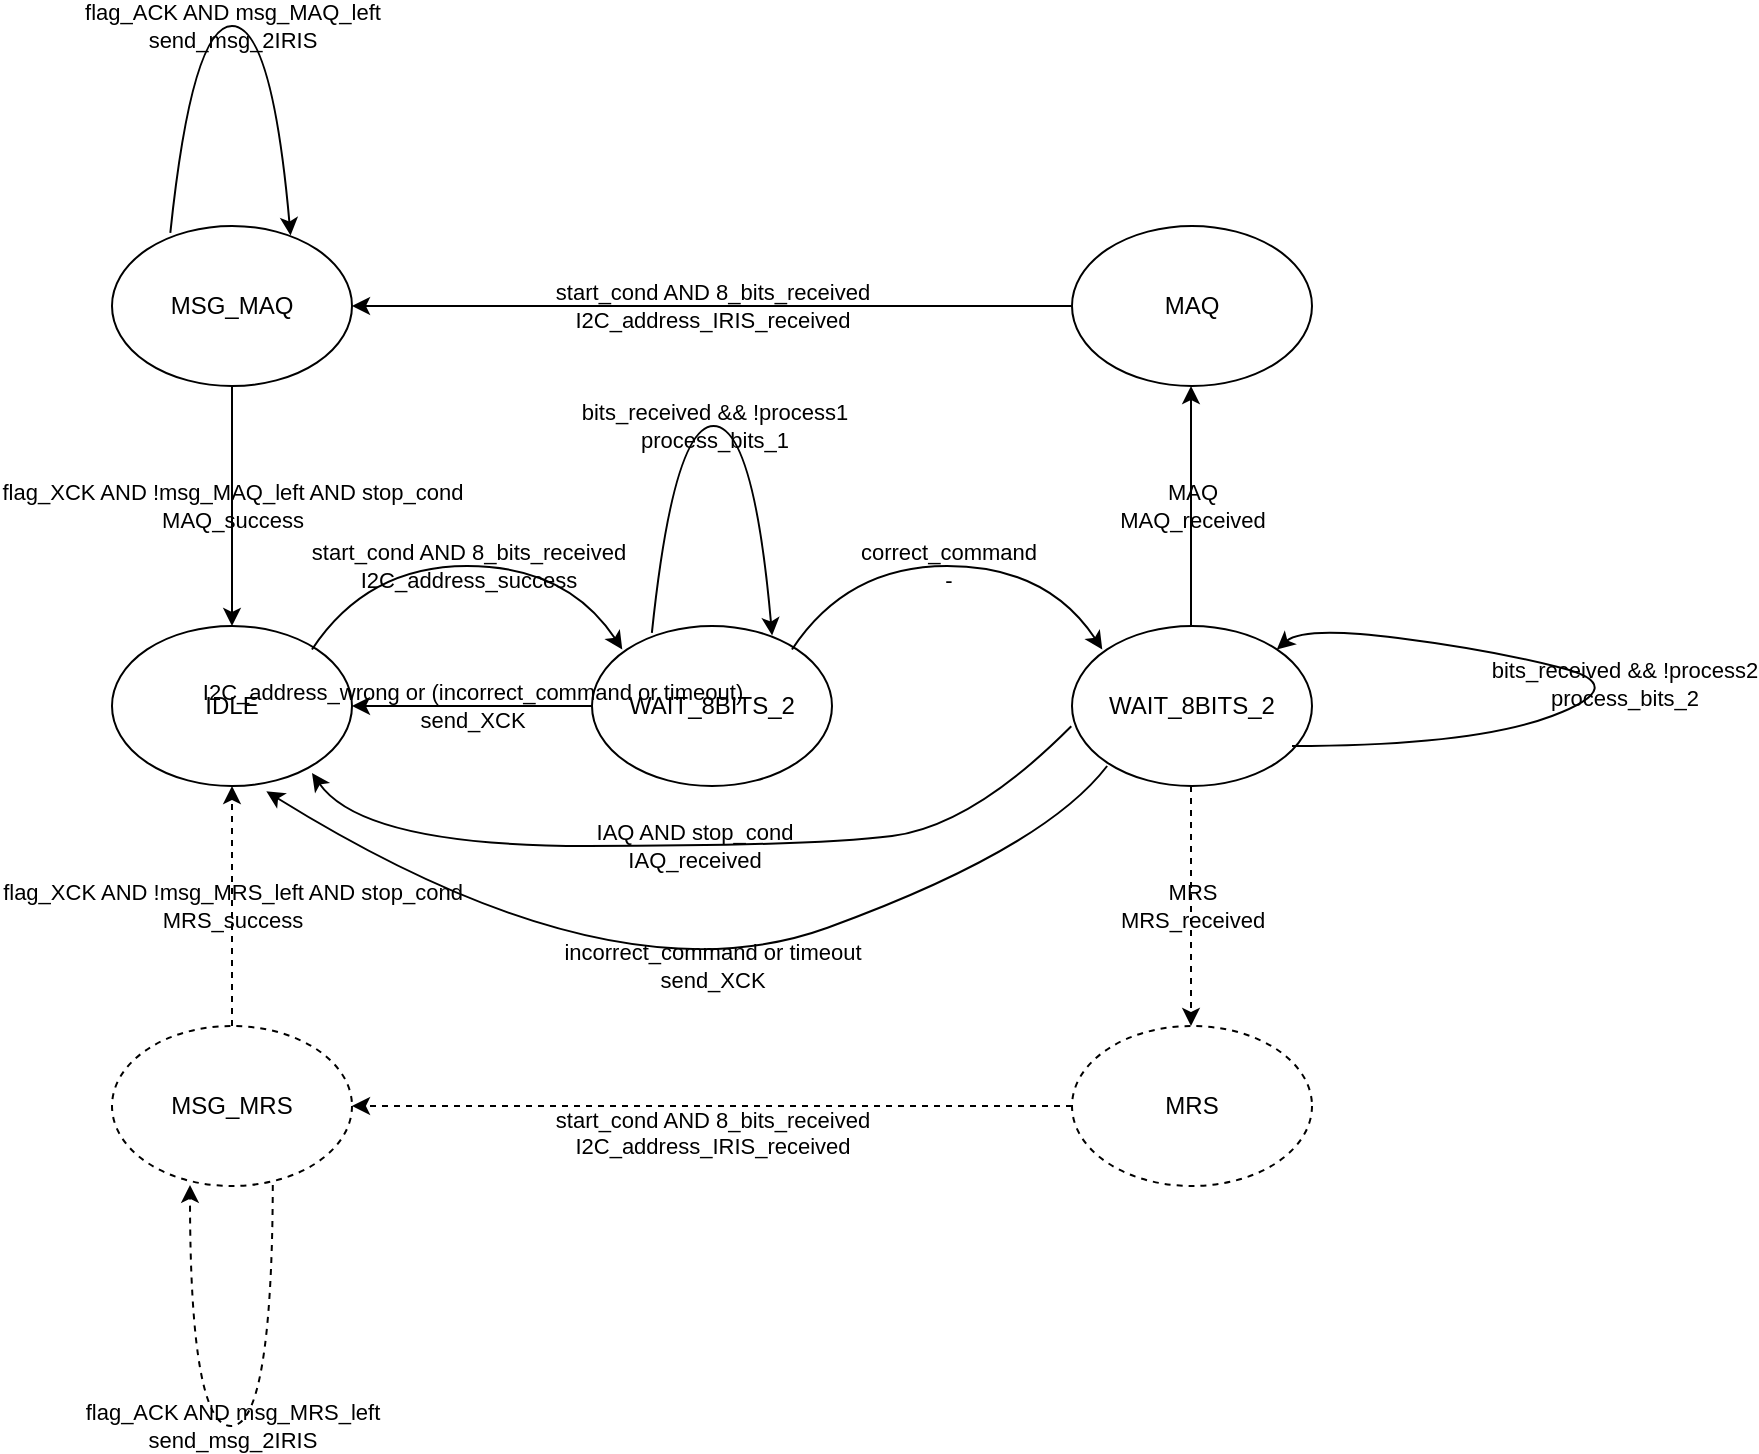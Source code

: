 <mxfile version="13.1.1" type="google"><diagram id="Qh3VmbUcxHpzGWl7ZYWk" name="Page-1"><mxGraphModel dx="920" dy="2037" grid="1" gridSize="10" guides="1" tooltips="1" connect="1" arrows="1" fold="1" page="1" pageScale="1" pageWidth="827" pageHeight="1169" math="0" shadow="0"><root><mxCell id="0"/><mxCell id="1" parent="0"/><mxCell id="HTBU2NJ4YlD91T0enc8z-2" value="IDLE" style="ellipse;whiteSpace=wrap;html=1;" parent="1" vertex="1"><mxGeometry x="440" y="200" width="120" height="80" as="geometry"/></mxCell><mxCell id="HTBU2NJ4YlD91T0enc8z-3" value="WAIT_8BITS_2" style="ellipse;whiteSpace=wrap;html=1;" parent="1" vertex="1"><mxGeometry x="680" y="200" width="120" height="80" as="geometry"/></mxCell><mxCell id="HTBU2NJ4YlD91T0enc8z-4" value="MAQ" style="ellipse;whiteSpace=wrap;html=1;" parent="1" vertex="1"><mxGeometry x="920" width="120" height="80" as="geometry"/></mxCell><mxCell id="HTBU2NJ4YlD91T0enc8z-5" value="MRS" style="ellipse;whiteSpace=wrap;html=1;dashed=1;" parent="1" vertex="1"><mxGeometry x="920" y="400" width="120" height="80" as="geometry"/></mxCell><mxCell id="HTBU2NJ4YlD91T0enc8z-8" value="start_cond AND 8_bits_received&lt;br&gt;I2C_address_success" style="curved=1;endArrow=classic;html=1;exitX=1;exitY=0;exitDx=0;exitDy=0;entryX=0;entryY=0;entryDx=0;entryDy=0;labelBackgroundColor=none;" parent="1" edge="1"><mxGeometry width="50" height="50" relative="1" as="geometry"><mxPoint x="539.996" y="211.716" as="sourcePoint"/><mxPoint x="695.144" y="211.716" as="targetPoint"/><Array as="points"><mxPoint x="567.57" y="170"/><mxPoint x="667.57" y="170"/></Array></mxGeometry></mxCell><mxCell id="HTBU2NJ4YlD91T0enc8z-9" value="IAQ AND stop_cond&lt;br&gt;IAQ_received" style="curved=1;endArrow=classic;html=1;exitX=-0.003;exitY=0.627;exitDx=0;exitDy=0;entryX=0.854;entryY=0.919;entryDx=0;entryDy=0;entryPerimeter=0;labelBackgroundColor=none;exitPerimeter=0;" parent="1" source="agIjfzacNTQ0RaLiw-fo-1" edge="1"><mxGeometry width="50" height="50" relative="1" as="geometry"><mxPoint x="692.52" y="270" as="sourcePoint"/><mxPoint x="540" y="273.52" as="targetPoint"/><Array as="points"><mxPoint x="870" y="300"/><mxPoint x="790" y="310"/><mxPoint x="565.52" y="310"/></Array></mxGeometry></mxCell><mxCell id="HTBU2NJ4YlD91T0enc8z-14" value="MSG_MAQ" style="ellipse;whiteSpace=wrap;html=1;" parent="1" vertex="1"><mxGeometry x="440" width="120" height="80" as="geometry"/></mxCell><mxCell id="HTBU2NJ4YlD91T0enc8z-15" value="MSG_MRS" style="ellipse;whiteSpace=wrap;html=1;dashed=1;" parent="1" vertex="1"><mxGeometry x="440" y="400" width="120" height="80" as="geometry"/></mxCell><mxCell id="HTBU2NJ4YlD91T0enc8z-20" value="flag_XCK AND !msg_MAQ_left AND stop_cond&lt;br&gt;MAQ_success" style="endArrow=classic;html=1;exitX=0.5;exitY=1;exitDx=0;exitDy=0;entryX=0.5;entryY=0;entryDx=0;entryDy=0;labelBackgroundColor=none;" parent="1" source="HTBU2NJ4YlD91T0enc8z-14" target="HTBU2NJ4YlD91T0enc8z-2" edge="1"><mxGeometry width="50" height="50" relative="1" as="geometry"><mxPoint x="540" y="240" as="sourcePoint"/><mxPoint x="590" y="190" as="targetPoint"/></mxGeometry></mxCell><mxCell id="HTBU2NJ4YlD91T0enc8z-21" value="&lt;span style=&quot;font-family: &amp;#34;helvetica&amp;#34; ; font-size: 11px ; font-style: normal ; font-weight: 400 ; letter-spacing: normal ; text-align: center ; text-indent: 0px ; text-transform: none ; word-spacing: 0px ; float: none ; display: inline&quot;&gt;flag_XCK AND !msg_MRS_left AND stop_cond&lt;/span&gt;&lt;br style=&quot;font-family: &amp;#34;helvetica&amp;#34; ; font-size: 11px ; font-style: normal ; font-weight: 400 ; letter-spacing: normal ; text-align: center ; text-indent: 0px ; text-transform: none ; word-spacing: 0px&quot;&gt;&lt;span style=&quot;font-family: &amp;#34;helvetica&amp;#34; ; font-size: 11px ; font-style: normal ; font-weight: 400 ; letter-spacing: normal ; text-align: center ; text-indent: 0px ; text-transform: none ; word-spacing: 0px ; float: none ; display: inline&quot;&gt;MRS_success&lt;/span&gt;" style="endArrow=classic;html=1;exitX=0.5;exitY=0;exitDx=0;exitDy=0;entryX=0.5;entryY=1;entryDx=0;entryDy=0;labelBackgroundColor=none;dashed=1;" parent="1" source="HTBU2NJ4YlD91T0enc8z-15" target="HTBU2NJ4YlD91T0enc8z-2" edge="1"><mxGeometry width="50" height="50" relative="1" as="geometry"><mxPoint x="500" y="390" as="sourcePoint"/><mxPoint x="590" y="190" as="targetPoint"/></mxGeometry></mxCell><mxCell id="HTBU2NJ4YlD91T0enc8z-23" value="flag_ACK AND msg_MAQ_left&lt;br&gt;send_msg_2IRIS" style="curved=1;endArrow=classic;html=1;entryX=0.744;entryY=0.059;entryDx=0;entryDy=0;entryPerimeter=0;exitX=0.243;exitY=0.043;exitDx=0;exitDy=0;exitPerimeter=0;labelBackgroundColor=none;" parent="1" source="HTBU2NJ4YlD91T0enc8z-14" target="HTBU2NJ4YlD91T0enc8z-14" edge="1"><mxGeometry width="50" height="50" relative="1" as="geometry"><mxPoint x="460" y="50" as="sourcePoint"/><mxPoint x="510" as="targetPoint"/><Array as="points"><mxPoint x="480" y="-100"/><mxPoint x="520" y="-100"/></Array></mxGeometry></mxCell><mxCell id="HTBU2NJ4YlD91T0enc8z-25" value="&lt;span style=&quot;font-family: &amp;#34;helvetica&amp;#34; ; font-size: 11px ; font-style: normal ; font-weight: 400 ; letter-spacing: normal ; text-align: center ; text-indent: 0px ; text-transform: none ; word-spacing: 0px ; float: none ; display: inline&quot;&gt;flag_ACK AND&amp;nbsp;&lt;/span&gt;msg_MRS_left&lt;br style=&quot;font-family: &amp;#34;helvetica&amp;#34; ; font-size: 11px ; font-style: normal ; font-weight: 400 ; letter-spacing: normal ; text-align: center ; text-indent: 0px ; text-transform: none ; word-spacing: 0px&quot;&gt;&lt;span style=&quot;font-family: &amp;#34;helvetica&amp;#34; ; font-size: 11px ; font-style: normal ; font-weight: 400 ; letter-spacing: normal ; text-align: center ; text-indent: 0px ; text-transform: none ; word-spacing: 0px ; float: none ; display: inline&quot;&gt;send_msg_2IRIS&lt;/span&gt;" style="curved=1;endArrow=classic;html=1;entryX=0.325;entryY=0.993;entryDx=0;entryDy=0;entryPerimeter=0;exitX=0.67;exitY=0.993;exitDx=0;exitDy=0;exitPerimeter=0;labelBackgroundColor=none;dashed=1;" parent="1" source="HTBU2NJ4YlD91T0enc8z-15" target="HTBU2NJ4YlD91T0enc8z-15" edge="1"><mxGeometry width="50" height="50" relative="1" as="geometry"><mxPoint x="430" y="580" as="sourcePoint"/><mxPoint x="480" y="530" as="targetPoint"/><Array as="points"><mxPoint x="520" y="600"/><mxPoint x="479" y="600"/></Array></mxGeometry></mxCell><mxCell id="HTBU2NJ4YlD91T0enc8z-30" value="start_cond AND 8_bits_received&lt;br&gt;I2C_address_IRIS_received" style="endArrow=classic;html=1;exitX=0;exitY=0.5;exitDx=0;exitDy=0;entryX=1;entryY=0.5;entryDx=0;entryDy=0;labelBackgroundColor=none;" parent="1" source="HTBU2NJ4YlD91T0enc8z-4" target="HTBU2NJ4YlD91T0enc8z-14" edge="1"><mxGeometry width="50" height="50" relative="1" as="geometry"><mxPoint x="410" y="260" as="sourcePoint"/><mxPoint x="460" y="210" as="targetPoint"/></mxGeometry></mxCell><mxCell id="HTBU2NJ4YlD91T0enc8z-32" value="&lt;br&gt;&lt;br&gt;&lt;span style=&quot;font-family: &amp;#34;helvetica&amp;#34; ; font-size: 11px ; font-style: normal ; font-weight: 400 ; letter-spacing: normal ; text-align: center ; text-indent: 0px ; text-transform: none ; word-spacing: 0px ; float: none ; display: inline&quot;&gt;start_cond AND&amp;nbsp;&lt;/span&gt;8_bits_received&lt;br style=&quot;font-family: &amp;#34;helvetica&amp;#34; ; font-size: 11px ; font-style: normal ; font-weight: 400 ; letter-spacing: normal ; text-align: center ; text-indent: 0px ; text-transform: none ; word-spacing: 0px&quot;&gt;&lt;span style=&quot;font-family: &amp;#34;helvetica&amp;#34; ; font-size: 11px ; font-style: normal ; font-weight: 400 ; letter-spacing: normal ; text-align: center ; text-indent: 0px ; text-transform: none ; word-spacing: 0px ; float: none ; display: inline&quot;&gt;I2C_address_IRIS_received&lt;/span&gt;&lt;br&gt;" style="endArrow=classic;html=1;exitX=0;exitY=0.5;exitDx=0;exitDy=0;entryX=1;entryY=0.5;entryDx=0;entryDy=0;labelBackgroundColor=none;dashed=1;" parent="1" source="HTBU2NJ4YlD91T0enc8z-5" target="HTBU2NJ4YlD91T0enc8z-15" edge="1"><mxGeometry width="50" height="50" relative="1" as="geometry"><mxPoint x="410" y="260" as="sourcePoint"/><mxPoint x="460" y="210" as="targetPoint"/></mxGeometry></mxCell><mxCell id="nKKzZ3Q9CDnXi8admUZm-2" value="I2C_address_wrong or (incorrect_command or timeout)&lt;br&gt;send_XCK" style="endArrow=classic;html=1;exitX=0;exitY=0.5;exitDx=0;exitDy=0;entryX=1;entryY=0.5;entryDx=0;entryDy=0;labelBackgroundColor=none;" parent="1" source="HTBU2NJ4YlD91T0enc8z-3" target="HTBU2NJ4YlD91T0enc8z-2" edge="1"><mxGeometry width="50" height="50" relative="1" as="geometry"><mxPoint x="380" y="260" as="sourcePoint"/><mxPoint x="430" y="210" as="targetPoint"/></mxGeometry></mxCell><mxCell id="agIjfzacNTQ0RaLiw-fo-1" value="WAIT_8BITS_2" style="ellipse;whiteSpace=wrap;html=1;" parent="1" vertex="1"><mxGeometry x="920" y="200" width="120" height="80" as="geometry"/></mxCell><mxCell id="agIjfzacNTQ0RaLiw-fo-2" value="MAQ&lt;br&gt;MAQ_received" style="endArrow=classic;html=1;exitX=0.5;exitY=0;exitDx=0;exitDy=0;entryX=0.5;entryY=1;entryDx=0;entryDy=0;labelBackgroundColor=none;" parent="1" edge="1"><mxGeometry width="50" height="50" relative="1" as="geometry"><mxPoint x="979.5" y="200" as="sourcePoint"/><mxPoint x="979.5" y="80" as="targetPoint"/><Array as="points"><mxPoint x="979.5" y="110"/></Array></mxGeometry></mxCell><mxCell id="agIjfzacNTQ0RaLiw-fo-5" value="MRS&lt;br&gt;MRS_received" style="endArrow=classic;html=1;exitX=0.5;exitY=1;exitDx=0;exitDy=0;entryX=0.5;entryY=0;entryDx=0;entryDy=0;labelBackgroundColor=none;dashed=1;" parent="1" edge="1"><mxGeometry width="50" height="50" relative="1" as="geometry"><mxPoint x="979.5" y="280" as="sourcePoint"/><mxPoint x="979.5" y="400" as="targetPoint"/></mxGeometry></mxCell><mxCell id="agIjfzacNTQ0RaLiw-fo-6" value="correct_command&lt;br&gt;-" style="curved=1;endArrow=classic;html=1;exitX=1;exitY=0;exitDx=0;exitDy=0;entryX=0;entryY=0;entryDx=0;entryDy=0;labelBackgroundColor=none;" parent="1" edge="1"><mxGeometry width="50" height="50" relative="1" as="geometry"><mxPoint x="779.996" y="211.716" as="sourcePoint"/><mxPoint x="935.144" y="211.716" as="targetPoint"/><Array as="points"><mxPoint x="807.57" y="170"/><mxPoint x="907.57" y="170"/></Array></mxGeometry></mxCell><mxCell id="agIjfzacNTQ0RaLiw-fo-7" value="incorrect_command or timeout&lt;br&gt;send_XCK" style="curved=1;endArrow=classic;html=1;exitX=0;exitY=1;exitDx=0;exitDy=0;entryX=0.643;entryY=1.033;entryDx=0;entryDy=0;entryPerimeter=0;labelBackgroundColor=none;" parent="1" target="HTBU2NJ4YlD91T0enc8z-2" edge="1"><mxGeometry x="-0.06" y="-2" width="50" height="50" relative="1" as="geometry"><mxPoint x="937.574" y="270.004" as="sourcePoint"/><mxPoint x="780" y="275.24" as="targetPoint"/><Array as="points"><mxPoint x="905.52" y="311.72"/><mxPoint x="690" y="390"/></Array><mxPoint as="offset"/></mxGeometry></mxCell><mxCell id="agIjfzacNTQ0RaLiw-fo-12" value="bits_received &amp;amp;&amp;amp; !process1&lt;br&gt;process_bits_1" style="curved=1;endArrow=classic;html=1;entryX=0.744;entryY=0.059;entryDx=0;entryDy=0;entryPerimeter=0;exitX=0.243;exitY=0.043;exitDx=0;exitDy=0;exitPerimeter=0;labelBackgroundColor=none;" parent="1" edge="1"><mxGeometry width="50" height="50" relative="1" as="geometry"><mxPoint x="709.94" y="203.44" as="sourcePoint"/><mxPoint x="770.06" y="204.72" as="targetPoint"/><Array as="points"><mxPoint x="720.78" y="100"/><mxPoint x="760.78" y="100"/></Array></mxGeometry></mxCell><mxCell id="agIjfzacNTQ0RaLiw-fo-14" value="bits_received &amp;amp;&amp;amp; !process2&lt;br&gt;process_bits_2" style="curved=1;endArrow=classic;html=1;entryX=1;entryY=0;entryDx=0;entryDy=0;labelBackgroundColor=none;" parent="1" target="agIjfzacNTQ0RaLiw-fo-1" edge="1"><mxGeometry width="50" height="50" relative="1" as="geometry"><mxPoint x="1030" y="260" as="sourcePoint"/><mxPoint x="1030" y="227" as="targetPoint"/><Array as="points"><mxPoint x="1120" y="260"/><mxPoint x="1200" y="230"/><mxPoint x="1130" y="212"/><mxPoint x="1036" y="200"/></Array></mxGeometry></mxCell></root></mxGraphModel></diagram></mxfile>